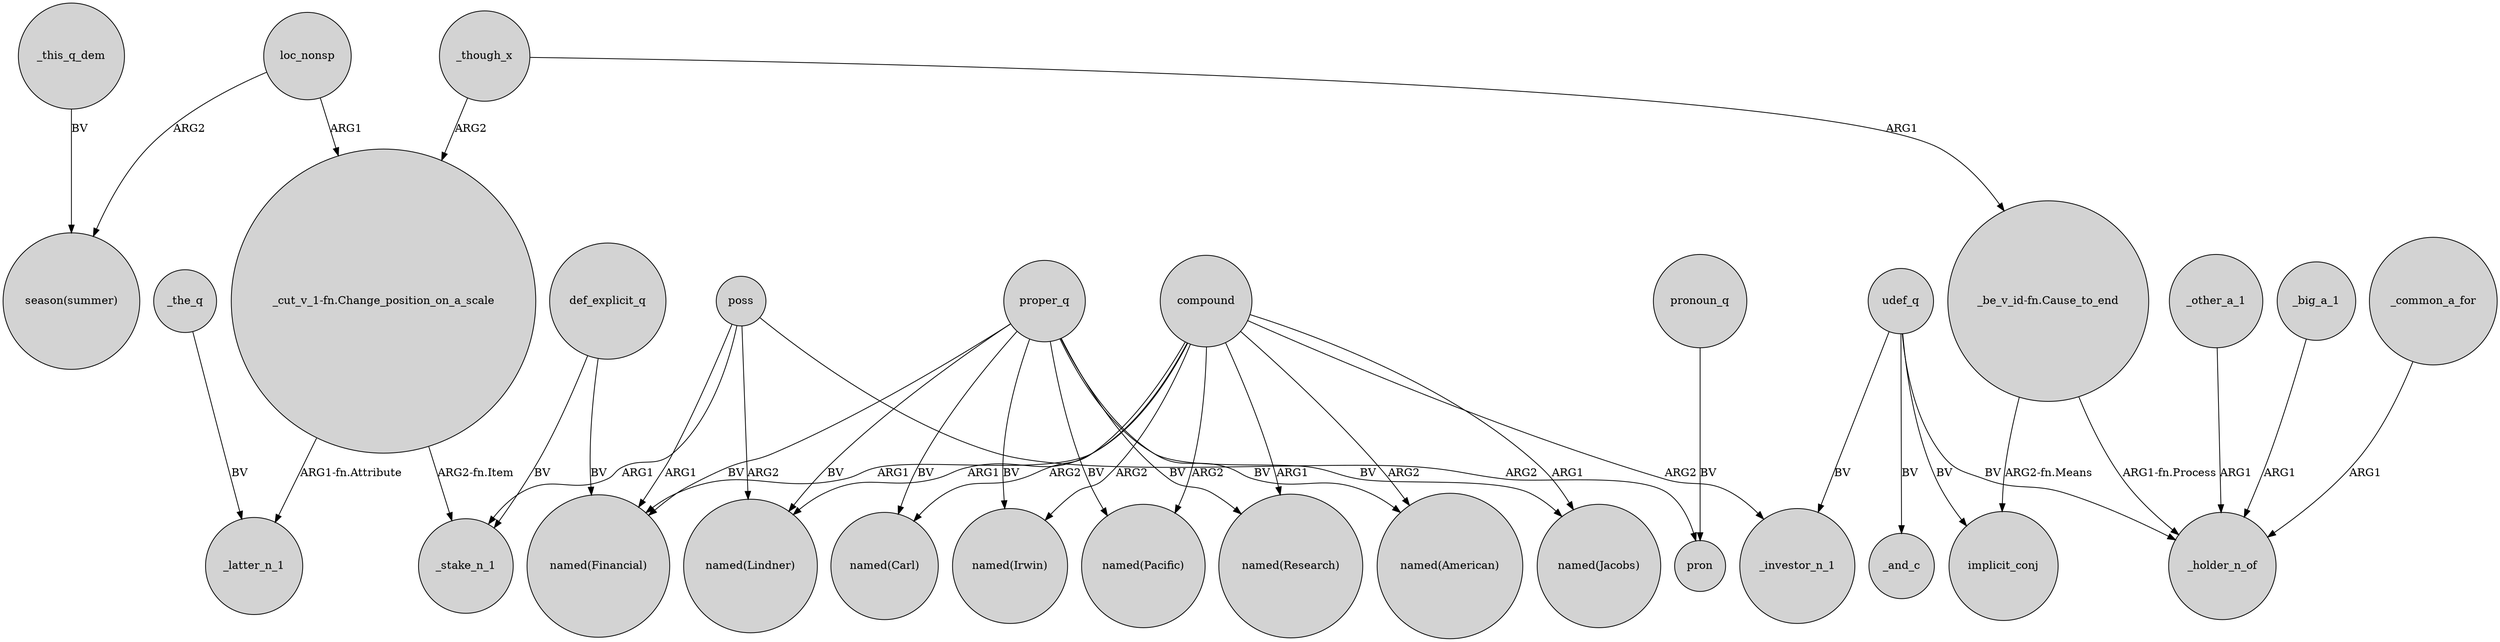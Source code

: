 digraph {
	node [shape=circle style=filled]
	loc_nonsp -> "season(summer)" [label=ARG2]
	proper_q -> "named(Irwin)" [label=BV]
	_other_a_1 -> _holder_n_of [label=ARG1]
	proper_q -> "named(Jacobs)" [label=BV]
	_big_a_1 -> _holder_n_of [label=ARG1]
	_though_x -> "_be_v_id-fn.Cause_to_end" [label=ARG1]
	"_cut_v_1-fn.Change_position_on_a_scale" -> _latter_n_1 [label="ARG1-fn.Attribute"]
	poss -> "named(Lindner)" [label=ARG2]
	loc_nonsp -> "_cut_v_1-fn.Change_position_on_a_scale" [label=ARG1]
	udef_q -> _and_c [label=BV]
	proper_q -> "named(Carl)" [label=BV]
	pronoun_q -> pron [label=BV]
	poss -> pron [label=ARG2]
	_the_q -> _latter_n_1 [label=BV]
	compound -> _investor_n_1 [label=ARG2]
	_though_x -> "_cut_v_1-fn.Change_position_on_a_scale" [label=ARG2]
	"_cut_v_1-fn.Change_position_on_a_scale" -> _stake_n_1 [label="ARG2-fn.Item"]
	compound -> "named(Carl)" [label=ARG2]
	udef_q -> _holder_n_of [label=BV]
	compound -> "named(Research)" [label=ARG1]
	_this_q_dem -> "season(summer)" [label=BV]
	def_explicit_q -> _stake_n_1 [label=BV]
	proper_q -> "named(Financial)" [label=BV]
	proper_q -> "named(Pacific)" [label=BV]
	compound -> "named(Jacobs)" [label=ARG1]
	proper_q -> "named(Lindner)" [label=BV]
	compound -> "named(Financial)" [label=ARG1]
	poss -> "named(Financial)" [label=ARG1]
	compound -> "named(American)" [label=ARG2]
	compound -> "named(Irwin)" [label=ARG2]
	compound -> "named(Lindner)" [label=ARG1]
	def_explicit_q -> "named(Financial)" [label=BV]
	proper_q -> "named(American)" [label=BV]
	udef_q -> _investor_n_1 [label=BV]
	proper_q -> "named(Research)" [label=BV]
	"_be_v_id-fn.Cause_to_end" -> implicit_conj [label="ARG2-fn.Means"]
	udef_q -> implicit_conj [label=BV]
	compound -> "named(Pacific)" [label=ARG2]
	"_be_v_id-fn.Cause_to_end" -> _holder_n_of [label="ARG1-fn.Process"]
	poss -> _stake_n_1 [label=ARG1]
	_common_a_for -> _holder_n_of [label=ARG1]
}
